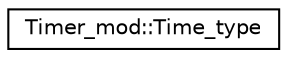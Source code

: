 digraph "Graphical Class Hierarchy"
{
 // LATEX_PDF_SIZE
  edge [fontname="Helvetica",fontsize="10",labelfontname="Helvetica",labelfontsize="10"];
  node [fontname="Helvetica",fontsize="10",shape=record];
  rankdir="LR";
  Node0 [label="Timer_mod::Time_type",height=0.2,width=0.4,color="black", fillcolor="white", style="filled",URL="$structTimer__mod_1_1Time__type.html",tooltip=" "];
}
